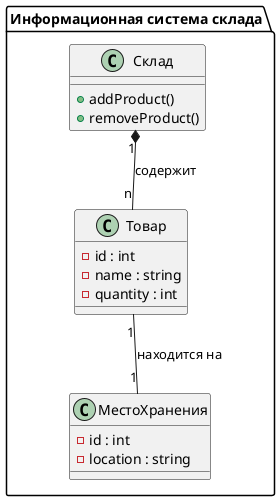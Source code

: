 @startuml

package "Информационная система склада" {
    class Склад {
        + addProduct()
        + removeProduct()
    }

    class Товар {
        - id : int
        - name : string
        - quantity : int
    }

    class МестоХранения {
        - id : int
        - location : string
    }

    Склад "1" *-- "n" Товар : содержит
    Товар "1" -- "1" МестоХранения : находится на
}

@enduml
